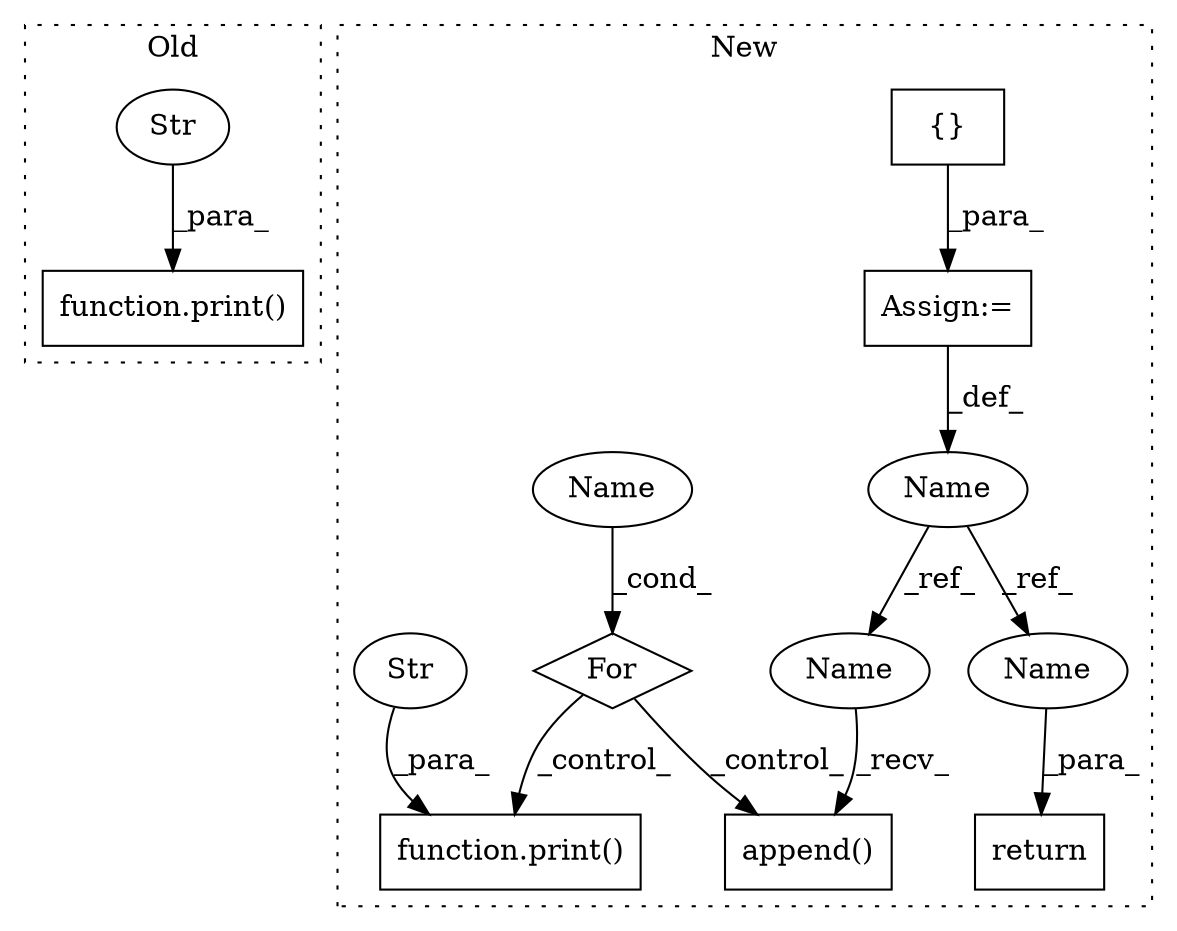 digraph G {
subgraph cluster0 {
1 [label="function.print()" a="75" s="2598,2627" l="6,1" shape="box"];
4 [label="Str" a="66" s="2604" l="12" shape="ellipse"];
label = "Old";
style="dotted";
}
subgraph cluster1 {
2 [label="{}" a="59" s="2686,2686" l="2,1" shape="box"];
3 [label="Assign:=" a="68" s="2685" l="1" shape="box"];
5 [label="append()" a="75" s="2857,2878" l="17,1" shape="box"];
6 [label="For" a="107" s="2697,2747" l="4,14" shape="diamond"];
7 [label="Name" a="87" s="2709" l="5" shape="ellipse"];
8 [label="function.print()" a="75" s="2797,2843" l="6,1" shape="box"];
9 [label="Str" a="66" s="2803" l="40" shape="ellipse"];
10 [label="Name" a="87" s="2676" l="9" shape="ellipse"];
11 [label="return" a="93" s="2888" l="7" shape="box"];
12 [label="Name" a="87" s="2895" l="9" shape="ellipse"];
13 [label="Name" a="87" s="2857" l="9" shape="ellipse"];
label = "New";
style="dotted";
}
2 -> 3 [label="_para_"];
3 -> 10 [label="_def_"];
4 -> 1 [label="_para_"];
6 -> 8 [label="_control_"];
6 -> 5 [label="_control_"];
7 -> 6 [label="_cond_"];
9 -> 8 [label="_para_"];
10 -> 13 [label="_ref_"];
10 -> 12 [label="_ref_"];
12 -> 11 [label="_para_"];
13 -> 5 [label="_recv_"];
}